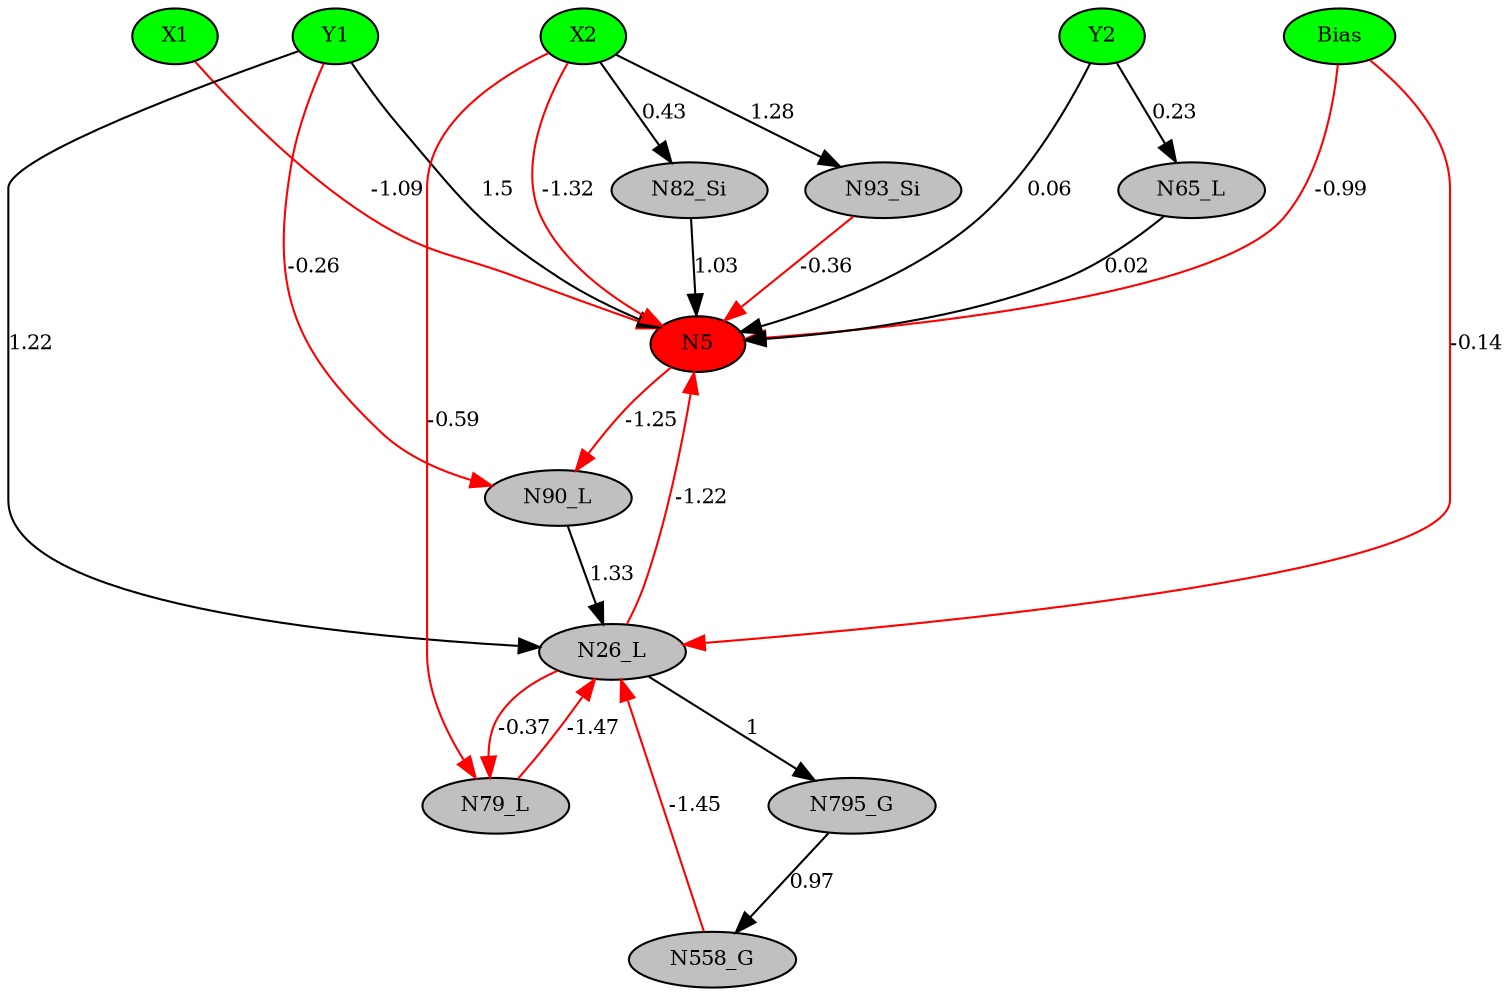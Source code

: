 digraph g { 
N0 [shape=ellipse, label=Bias,fontsize=10,height=0.1,width=0.1,style=filled,fillcolor=green]
N1[shape=ellipse label=X1,fontsize=10,height=0.1,width=0.1,style=filled,fillcolor=green]
N2[shape=ellipse label=Y1,fontsize=10,height=0.1,width=0.1,style=filled,fillcolor=green]
N3[shape=ellipse label=X2,fontsize=10,height=0.1,width=0.1,style=filled,fillcolor=green]
N4[shape=ellipse label=Y2,fontsize=10,height=0.1,width=0.1,style=filled,fillcolor=green]
N5[shape=ellipse,fontsize = 10, height = 0.1, width = 0.1, style = filled, fillcolor = red]
N26[shape=ellipse, label=N26_L,fontsize=10,height=0.1,width=0.1,style=filled,fillcolor=gray]
N65[shape=ellipse, label=N65_L,fontsize=10,height=0.1,width=0.1,style=filled,fillcolor=gray]
N79[shape=ellipse, label=N79_L,fontsize=10,height=0.1,width=0.1,style=filled,fillcolor=gray]
N82[shape=ellipse, label=N82_Si,fontsize=10,height=0.1,width=0.1,style=filled,fillcolor=gray]
N90[shape=ellipse, label=N90_L,fontsize=10,height=0.1,width=0.1,style=filled,fillcolor=gray]
N93[shape=ellipse, label=N93_Si,fontsize=10,height=0.1,width=0.1,style=filled,fillcolor=gray]
N558[shape=ellipse, label=N558_G,fontsize=10,height=0.1,width=0.1,style=filled,fillcolor=gray]
N795[shape=ellipse, label=N795_G,fontsize=10,height=0.1,width=0.1,style=filled,fillcolor=gray]
N1 -> N5 [color=red] [arrowType=inv][ label=-1.09,fontsize=10]
N2 -> N5 [color=black] [ label=1.5,fontsize=10]
N3 -> N5 [color=red] [arrowType=inv][ label=-1.32,fontsize=10]
N4 -> N5 [color=black] [ label=0.06,fontsize=10]
N0 -> N26 [color=red] [arrowType=inv][ label=-0.14,fontsize=10]
N26 -> N5 [color=red] [arrowType=inv][ label=-1.22,fontsize=10]
N4 -> N65 [color=black] [ label=0.23,fontsize=10]
N65 -> N5 [color=black] [ label=0.02,fontsize=10]
N2 -> N26 [color=black] [ label=1.22,fontsize=10]
N26 -> N79 [color=red] [arrowType=inv][ label=-0.37,fontsize=10]
N79 -> N26 [color=red] [arrowType=inv][ label=-1.47,fontsize=10]
N3 -> N82 [color=black] [ label=0.43,fontsize=10]
N82 -> N5 [color=black] [ label=1.03,fontsize=10]
N2 -> N90 [color=red] [arrowType=inv][ label=-0.26,fontsize=10]
N90 -> N26 [color=black] [ label=1.33,fontsize=10]
N3 -> N93 [color=black] [ label=1.28,fontsize=10]
N93 -> N5 [color=red] [arrowType=inv][ label=-0.36,fontsize=10]
N5 -> N90 [color=red] [arrowType=inv][ label=-1.25,fontsize=10]
N0 -> N5 [color=red] [arrowType=inv][ label=-0.99,fontsize=10]
N558 -> N26 [color=red] [arrowType=inv][ label=-1.45,fontsize=10]
N26 -> N795 [color=black] [ label=1,fontsize=10]
N795 -> N558 [color=black] [ label=0.97,fontsize=10]
N3 -> N79 [color=red] [arrowType=inv][ label=-0.59,fontsize=10]
 { rank=same; 
N5
 } 
 { rank=same; 
N1 ->N2 ->N3 ->N4 ->N0 [style=invis]
 } 
}
